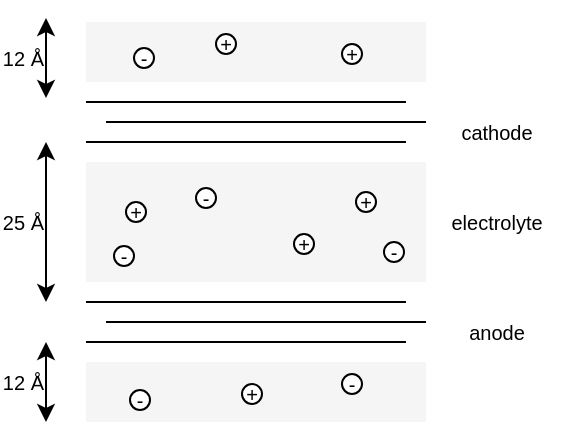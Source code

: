 <mxfile version="20.7.4" type="device" pages="3"><diagram id="-4QZzXNORZwhU06zFwkt" name="structure_modele"><mxGraphModel dx="472" dy="302" grid="1" gridSize="10" guides="1" tooltips="1" connect="1" arrows="1" fold="1" page="1" pageScale="1" pageWidth="827" pageHeight="1169" math="0" shadow="0"><root><mxCell id="0"/><mxCell id="1" parent="0"/><mxCell id="wwZ75gS7kUZ7doZcDm06-16" value="" style="rounded=0;whiteSpace=wrap;html=1;strokeWidth=1;strokeColor=none;fillColor=#f5f5f5;fontColor=#333333;" parent="1" vertex="1"><mxGeometry x="304" y="112" width="170" height="60" as="geometry"/></mxCell><mxCell id="wwZ75gS7kUZ7doZcDm06-1" value="" style="endArrow=none;html=1;rounded=0;" parent="1" edge="1"><mxGeometry width="50" height="50" relative="1" as="geometry"><mxPoint x="464" y="82" as="sourcePoint"/><mxPoint x="304" y="82" as="targetPoint"/></mxGeometry></mxCell><mxCell id="wwZ75gS7kUZ7doZcDm06-2" value="" style="endArrow=none;html=1;rounded=0;" parent="1" edge="1"><mxGeometry width="50" height="50" relative="1" as="geometry"><mxPoint x="474" y="92" as="sourcePoint"/><mxPoint x="314" y="92" as="targetPoint"/></mxGeometry></mxCell><mxCell id="wwZ75gS7kUZ7doZcDm06-3" value="" style="endArrow=none;html=1;rounded=0;" parent="1" edge="1"><mxGeometry width="50" height="50" relative="1" as="geometry"><mxPoint x="464" y="102" as="sourcePoint"/><mxPoint x="304" y="102" as="targetPoint"/></mxGeometry></mxCell><mxCell id="wwZ75gS7kUZ7doZcDm06-13" value="" style="endArrow=none;html=1;rounded=0;" parent="1" edge="1"><mxGeometry width="50" height="50" relative="1" as="geometry"><mxPoint x="464" y="182" as="sourcePoint"/><mxPoint x="304" y="182" as="targetPoint"/></mxGeometry></mxCell><mxCell id="wwZ75gS7kUZ7doZcDm06-14" value="" style="endArrow=none;html=1;rounded=0;" parent="1" edge="1"><mxGeometry width="50" height="50" relative="1" as="geometry"><mxPoint x="474" y="192" as="sourcePoint"/><mxPoint x="314" y="192" as="targetPoint"/></mxGeometry></mxCell><mxCell id="wwZ75gS7kUZ7doZcDm06-15" value="" style="endArrow=none;html=1;rounded=0;" parent="1" edge="1"><mxGeometry width="50" height="50" relative="1" as="geometry"><mxPoint x="464" y="202" as="sourcePoint"/><mxPoint x="304" y="202" as="targetPoint"/></mxGeometry></mxCell><mxCell id="wwZ75gS7kUZ7doZcDm06-17" value="+" style="ellipse;whiteSpace=wrap;html=1;aspect=fixed;strokeWidth=1;fontSize=10;" parent="1" vertex="1"><mxGeometry x="324" y="132" width="10" height="10" as="geometry"/></mxCell><mxCell id="wwZ75gS7kUZ7doZcDm06-18" value="+" style="ellipse;whiteSpace=wrap;html=1;aspect=fixed;strokeWidth=1;fontSize=10;" parent="1" vertex="1"><mxGeometry x="408" y="148" width="10" height="10" as="geometry"/></mxCell><mxCell id="wwZ75gS7kUZ7doZcDm06-19" value="+" style="ellipse;whiteSpace=wrap;html=1;aspect=fixed;strokeWidth=1;fontSize=10;" parent="1" vertex="1"><mxGeometry x="439" y="127" width="10" height="10" as="geometry"/></mxCell><mxCell id="wwZ75gS7kUZ7doZcDm06-20" value="-" style="ellipse;whiteSpace=wrap;html=1;aspect=fixed;strokeWidth=1;fontSize=10;" parent="1" vertex="1"><mxGeometry x="359" y="125" width="10" height="10" as="geometry"/></mxCell><mxCell id="wwZ75gS7kUZ7doZcDm06-21" value="-" style="ellipse;whiteSpace=wrap;html=1;aspect=fixed;strokeWidth=1;fontSize=10;" parent="1" vertex="1"><mxGeometry x="453" y="152" width="10" height="10" as="geometry"/></mxCell><mxCell id="wwZ75gS7kUZ7doZcDm06-22" value="-" style="ellipse;whiteSpace=wrap;html=1;aspect=fixed;strokeWidth=1;fontSize=10;" parent="1" vertex="1"><mxGeometry x="318" y="154" width="10" height="10" as="geometry"/></mxCell><mxCell id="wwZ75gS7kUZ7doZcDm06-23" value="electrolyte" style="text;html=1;align=center;verticalAlign=middle;resizable=0;points=[];autosize=1;strokeColor=none;fillColor=none;fontSize=10;" parent="1" vertex="1"><mxGeometry x="474" y="127" width="70" height="30" as="geometry"/></mxCell><mxCell id="wwZ75gS7kUZ7doZcDm06-24" value="cathode" style="text;html=1;align=center;verticalAlign=middle;resizable=0;points=[];autosize=1;strokeColor=none;fillColor=none;fontSize=10;" parent="1" vertex="1"><mxGeometry x="479" y="82" width="60" height="30" as="geometry"/></mxCell><mxCell id="wwZ75gS7kUZ7doZcDm06-25" value="anode" style="text;html=1;align=center;verticalAlign=middle;resizable=0;points=[];autosize=1;strokeColor=none;fillColor=none;fontSize=10;" parent="1" vertex="1"><mxGeometry x="484" y="182" width="50" height="30" as="geometry"/></mxCell><mxCell id="wwZ75gS7kUZ7doZcDm06-26" value="" style="rounded=0;whiteSpace=wrap;html=1;strokeWidth=1;strokeColor=none;fillColor=#f5f5f5;fontColor=#333333;" parent="1" vertex="1"><mxGeometry x="304" y="42" width="170" height="30" as="geometry"/></mxCell><mxCell id="wwZ75gS7kUZ7doZcDm06-27" value="" style="rounded=0;whiteSpace=wrap;html=1;strokeWidth=1;strokeColor=none;fillColor=#f5f5f5;fontColor=#333333;" parent="1" vertex="1"><mxGeometry x="304" y="212" width="170" height="30" as="geometry"/></mxCell><mxCell id="wwZ75gS7kUZ7doZcDm06-28" value="25 Å" style="endArrow=classic;startArrow=classic;html=1;rounded=0;fontSize=10;labelPosition=left;verticalLabelPosition=middle;align=right;verticalAlign=middle;" parent="1" edge="1"><mxGeometry width="50" height="50" relative="1" as="geometry"><mxPoint x="284" y="182" as="sourcePoint"/><mxPoint x="284" y="102" as="targetPoint"/></mxGeometry></mxCell><mxCell id="wwZ75gS7kUZ7doZcDm06-29" value="+" style="ellipse;whiteSpace=wrap;html=1;aspect=fixed;strokeWidth=1;fontSize=10;" parent="1" vertex="1"><mxGeometry x="432" y="53" width="10" height="10" as="geometry"/></mxCell><mxCell id="wwZ75gS7kUZ7doZcDm06-30" value="+" style="ellipse;whiteSpace=wrap;html=1;aspect=fixed;strokeWidth=1;fontSize=10;" parent="1" vertex="1"><mxGeometry x="369" y="48" width="10" height="10" as="geometry"/></mxCell><mxCell id="wwZ75gS7kUZ7doZcDm06-31" value="-" style="ellipse;whiteSpace=wrap;html=1;aspect=fixed;strokeWidth=1;fontSize=10;" parent="1" vertex="1"><mxGeometry x="328" y="55" width="10" height="10" as="geometry"/></mxCell><mxCell id="wwZ75gS7kUZ7doZcDm06-32" value="+" style="ellipse;whiteSpace=wrap;html=1;aspect=fixed;strokeWidth=1;fontSize=10;" parent="1" vertex="1"><mxGeometry x="382" y="223" width="10" height="10" as="geometry"/></mxCell><mxCell id="wwZ75gS7kUZ7doZcDm06-33" value="-" style="ellipse;whiteSpace=wrap;html=1;aspect=fixed;strokeWidth=1;fontSize=10;" parent="1" vertex="1"><mxGeometry x="432" y="218" width="10" height="10" as="geometry"/></mxCell><mxCell id="wwZ75gS7kUZ7doZcDm06-34" value="-" style="ellipse;whiteSpace=wrap;html=1;aspect=fixed;strokeWidth=1;fontSize=10;" parent="1" vertex="1"><mxGeometry x="326" y="226" width="10" height="10" as="geometry"/></mxCell><mxCell id="wwZ75gS7kUZ7doZcDm06-35" value="12 Å" style="endArrow=classic;startArrow=classic;html=1;rounded=0;fontSize=10;labelPosition=left;verticalLabelPosition=middle;align=right;verticalAlign=middle;" parent="1" edge="1"><mxGeometry width="50" height="50" relative="1" as="geometry"><mxPoint x="284" y="242" as="sourcePoint"/><mxPoint x="284" y="202" as="targetPoint"/></mxGeometry></mxCell><mxCell id="wwZ75gS7kUZ7doZcDm06-36" value="12 Å" style="endArrow=classic;startArrow=classic;html=1;rounded=0;fontSize=10;labelPosition=left;verticalLabelPosition=middle;align=right;verticalAlign=middle;" parent="1" edge="1"><mxGeometry width="50" height="50" relative="1" as="geometry"><mxPoint x="284" y="80" as="sourcePoint"/><mxPoint x="284" y="40" as="targetPoint"/></mxGeometry></mxCell></root></mxGraphModel></diagram><diagram id="keL41PY-rt5bz_TM3uKS" name="construction"><mxGraphModel dx="992" dy="635" grid="1" gridSize="10" guides="1" tooltips="1" connect="1" arrows="1" fold="1" page="1" pageScale="1" pageWidth="827" pageHeight="1169" math="0" shadow="0"><root><mxCell id="0"/><mxCell id="1" parent="0"/><mxCell id="nLGkC2NGBF4yuW5r2gab-3" value="" style="edgeStyle=orthogonalEdgeStyle;rounded=0;orthogonalLoop=1;jettySize=auto;html=1;" parent="1" source="nLGkC2NGBF4yuW5r2gab-1" target="nLGkC2NGBF4yuW5r2gab-2" edge="1"><mxGeometry relative="1" as="geometry"/></mxCell><mxCell id="nLGkC2NGBF4yuW5r2gab-1" value="Obtention des structures des molécules" style="rounded=0;whiteSpace=wrap;html=1;" parent="1" vertex="1"><mxGeometry x="154" y="380" width="120" height="60" as="geometry"/></mxCell><mxCell id="nLGkC2NGBF4yuW5r2gab-5" value="" style="edgeStyle=orthogonalEdgeStyle;rounded=0;orthogonalLoop=1;jettySize=auto;html=1;" parent="1" source="nLGkC2NGBF4yuW5r2gab-2" target="nLGkC2NGBF4yuW5r2gab-4" edge="1"><mxGeometry relative="1" as="geometry"/></mxCell><mxCell id="nLGkC2NGBF4yuW5r2gab-2" value="Construction de la structure et agencement des entités chimiques" style="rounded=0;whiteSpace=wrap;html=1;" parent="1" vertex="1"><mxGeometry x="354" y="380" width="120" height="60" as="geometry"/></mxCell><mxCell id="nLGkC2NGBF4yuW5r2gab-4" value="Conversion de la structure en données compatibles LAMMPS" style="rounded=0;whiteSpace=wrap;html=1;" parent="1" vertex="1"><mxGeometry x="554" y="380" width="120" height="60" as="geometry"/></mxCell></root></mxGraphModel></diagram><diagram id="XIwch5LlD48w6Xbp-aie" name="methode_alternative"><mxGraphModel dx="1044" dy="668" grid="1" gridSize="10" guides="1" tooltips="1" connect="1" arrows="1" fold="1" page="1" pageScale="1" pageWidth="827" pageHeight="1169" math="0" shadow="0"><root><mxCell id="0"/><mxCell id="1" parent="0"/><mxCell id="Be0e1XamD6D6chNPfEQ--3" value="" style="edgeStyle=orthogonalEdgeStyle;rounded=0;orthogonalLoop=1;jettySize=auto;html=1;" edge="1" parent="1" source="Be0e1XamD6D6chNPfEQ--1" target="Be0e1XamD6D6chNPfEQ--2"><mxGeometry relative="1" as="geometry"/></mxCell><mxCell id="Be0e1XamD6D6chNPfEQ--1" value="Remplir entièrement la boîte de molécules d'eau" style="rounded=0;whiteSpace=wrap;html=1;" vertex="1" parent="1"><mxGeometry x="54" y="580" width="120" height="60" as="geometry"/></mxCell><mxCell id="Be0e1XamD6D6chNPfEQ--5" value="" style="edgeStyle=orthogonalEdgeStyle;rounded=0;orthogonalLoop=1;jettySize=auto;html=1;" edge="1" parent="1" source="Be0e1XamD6D6chNPfEQ--2" target="Be0e1XamD6D6chNPfEQ--4"><mxGeometry relative="1" as="geometry"/></mxCell><mxCell id="Be0e1XamD6D6chNPfEQ--2" value="Placer les ions de l'électrolyte" style="rounded=0;whiteSpace=wrap;html=1;" vertex="1" parent="1"><mxGeometry x="254" y="580" width="120" height="60" as="geometry"/></mxCell><mxCell id="Be0e1XamD6D6chNPfEQ--7" value="" style="edgeStyle=orthogonalEdgeStyle;rounded=0;orthogonalLoop=1;jettySize=auto;html=1;" edge="1" parent="1" source="Be0e1XamD6D6chNPfEQ--4" target="Be0e1XamD6D6chNPfEQ--6"><mxGeometry relative="1" as="geometry"/></mxCell><mxCell id="Be0e1XamD6D6chNPfEQ--4" value="Insérer les électrodes de graphite" style="rounded=0;whiteSpace=wrap;html=1;" vertex="1" parent="1"><mxGeometry x="454" y="580" width="120" height="60" as="geometry"/></mxCell><mxCell id="Be0e1XamD6D6chNPfEQ--6" value="Minimiser l'énergie et permettre la relaxation" style="rounded=0;whiteSpace=wrap;html=1;" vertex="1" parent="1"><mxGeometry x="654" y="580" width="120" height="60" as="geometry"/></mxCell><mxCell id="Be0e1XamD6D6chNPfEQ--12" style="edgeStyle=orthogonalEdgeStyle;rounded=0;orthogonalLoop=1;jettySize=auto;html=1;exitX=0.5;exitY=1;exitDx=0;exitDy=0;fontSize=9;dashed=1;endArrow=block;endFill=1;" edge="1" parent="1" source="Be0e1XamD6D6chNPfEQ--9"><mxGeometry relative="1" as="geometry"><mxPoint x="414" y="610" as="targetPoint"/></mxGeometry></mxCell><mxCell id="Be0e1XamD6D6chNPfEQ--14" style="edgeStyle=orthogonalEdgeStyle;rounded=0;orthogonalLoop=1;jettySize=auto;html=1;exitX=0.5;exitY=1;exitDx=0;exitDy=0;fontSize=9;dashed=1;endArrow=block;endFill=1;" edge="1" parent="1" source="Be0e1XamD6D6chNPfEQ--9"><mxGeometry relative="1" as="geometry"><mxPoint x="210" y="610" as="targetPoint"/><Array as="points"><mxPoint x="414" y="570"/><mxPoint x="210" y="570"/></Array></mxGeometry></mxCell><mxCell id="Be0e1XamD6D6chNPfEQ--15" style="edgeStyle=orthogonalEdgeStyle;rounded=0;orthogonalLoop=1;jettySize=auto;html=1;exitX=0.5;exitY=1;exitDx=0;exitDy=0;fontSize=9;dashed=1;endArrow=block;endFill=1;" edge="1" parent="1" source="Be0e1XamD6D6chNPfEQ--9"><mxGeometry relative="1" as="geometry"><mxPoint x="610" y="610" as="targetPoint"/><Array as="points"><mxPoint x="414" y="570"/><mxPoint x="610" y="570"/></Array></mxGeometry></mxCell><mxCell id="Be0e1XamD6D6chNPfEQ--9" value="Suppression des molécules d'eau chevauchantes" style="rounded=1;whiteSpace=wrap;html=1;fontSize=9;" vertex="1" parent="1"><mxGeometry x="354" y="530" width="120" height="30" as="geometry"/></mxCell></root></mxGraphModel></diagram></mxfile>